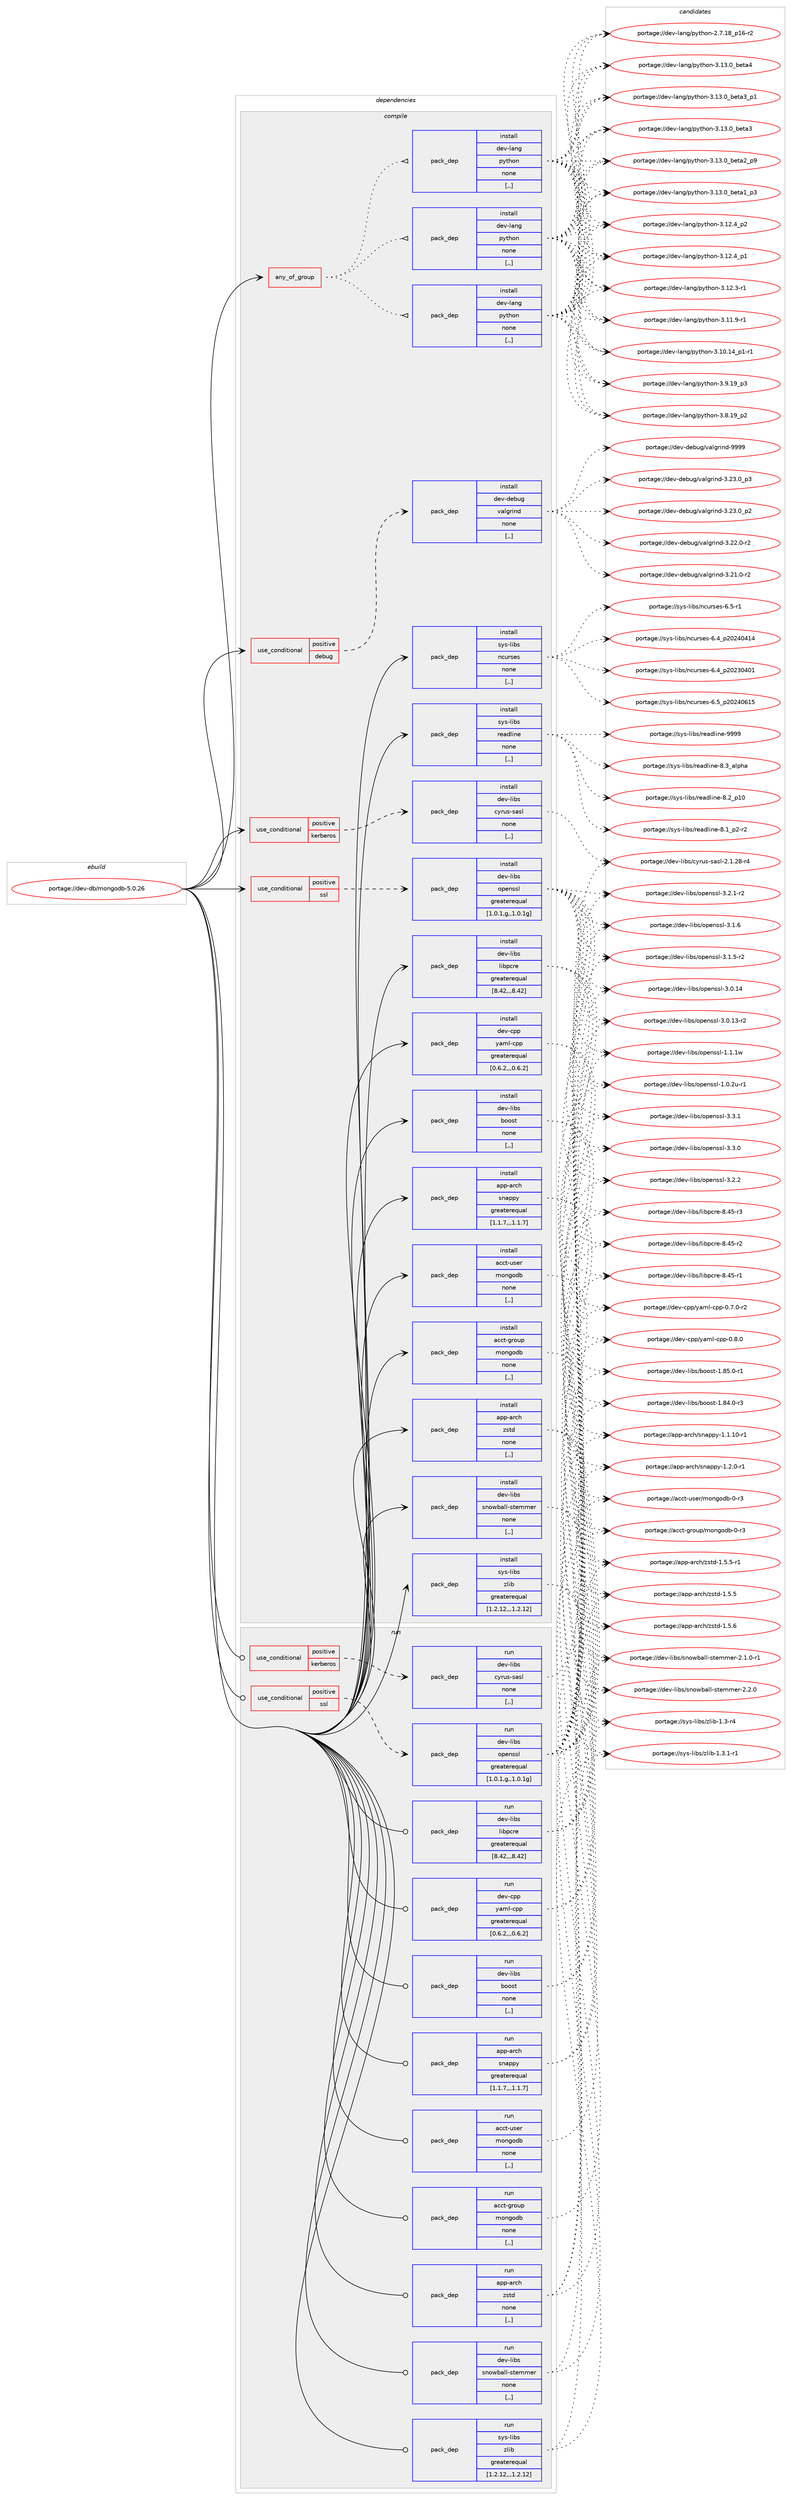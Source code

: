 digraph prolog {

# *************
# Graph options
# *************

newrank=true;
concentrate=true;
compound=true;
graph [rankdir=LR,fontname=Helvetica,fontsize=10,ranksep=1.5];#, ranksep=2.5, nodesep=0.2];
edge  [arrowhead=vee];
node  [fontname=Helvetica,fontsize=10];

# **********
# The ebuild
# **********

subgraph cluster_leftcol {
color=gray;
label=<<i>ebuild</i>>;
id [label="portage://dev-db/mongodb-5.0.26", color=red, width=4, href="../dev-db/mongodb-5.0.26.svg"];
}

# ****************
# The dependencies
# ****************

subgraph cluster_midcol {
color=gray;
label=<<i>dependencies</i>>;
subgraph cluster_compile {
fillcolor="#eeeeee";
style=filled;
label=<<i>compile</i>>;
subgraph any870 {
dependency68131 [label=<<TABLE BORDER="0" CELLBORDER="1" CELLSPACING="0" CELLPADDING="4"><TR><TD CELLPADDING="10">any_of_group</TD></TR></TABLE>>, shape=none, color=red];subgraph pack49315 {
dependency68132 [label=<<TABLE BORDER="0" CELLBORDER="1" CELLSPACING="0" CELLPADDING="4" WIDTH="220"><TR><TD ROWSPAN="6" CELLPADDING="30">pack_dep</TD></TR><TR><TD WIDTH="110">install</TD></TR><TR><TD>dev-lang</TD></TR><TR><TD>python</TD></TR><TR><TD>none</TD></TR><TR><TD>[,,]</TD></TR></TABLE>>, shape=none, color=blue];
}
dependency68131:e -> dependency68132:w [weight=20,style="dotted",arrowhead="oinv"];
subgraph pack49316 {
dependency68133 [label=<<TABLE BORDER="0" CELLBORDER="1" CELLSPACING="0" CELLPADDING="4" WIDTH="220"><TR><TD ROWSPAN="6" CELLPADDING="30">pack_dep</TD></TR><TR><TD WIDTH="110">install</TD></TR><TR><TD>dev-lang</TD></TR><TR><TD>python</TD></TR><TR><TD>none</TD></TR><TR><TD>[,,]</TD></TR></TABLE>>, shape=none, color=blue];
}
dependency68131:e -> dependency68133:w [weight=20,style="dotted",arrowhead="oinv"];
subgraph pack49317 {
dependency68134 [label=<<TABLE BORDER="0" CELLBORDER="1" CELLSPACING="0" CELLPADDING="4" WIDTH="220"><TR><TD ROWSPAN="6" CELLPADDING="30">pack_dep</TD></TR><TR><TD WIDTH="110">install</TD></TR><TR><TD>dev-lang</TD></TR><TR><TD>python</TD></TR><TR><TD>none</TD></TR><TR><TD>[,,]</TD></TR></TABLE>>, shape=none, color=blue];
}
dependency68131:e -> dependency68134:w [weight=20,style="dotted",arrowhead="oinv"];
}
id:e -> dependency68131:w [weight=20,style="solid",arrowhead="vee"];
subgraph cond17881 {
dependency68135 [label=<<TABLE BORDER="0" CELLBORDER="1" CELLSPACING="0" CELLPADDING="4"><TR><TD ROWSPAN="3" CELLPADDING="10">use_conditional</TD></TR><TR><TD>positive</TD></TR><TR><TD>debug</TD></TR></TABLE>>, shape=none, color=red];
subgraph pack49318 {
dependency68136 [label=<<TABLE BORDER="0" CELLBORDER="1" CELLSPACING="0" CELLPADDING="4" WIDTH="220"><TR><TD ROWSPAN="6" CELLPADDING="30">pack_dep</TD></TR><TR><TD WIDTH="110">install</TD></TR><TR><TD>dev-debug</TD></TR><TR><TD>valgrind</TD></TR><TR><TD>none</TD></TR><TR><TD>[,,]</TD></TR></TABLE>>, shape=none, color=blue];
}
dependency68135:e -> dependency68136:w [weight=20,style="dashed",arrowhead="vee"];
}
id:e -> dependency68135:w [weight=20,style="solid",arrowhead="vee"];
subgraph cond17882 {
dependency68137 [label=<<TABLE BORDER="0" CELLBORDER="1" CELLSPACING="0" CELLPADDING="4"><TR><TD ROWSPAN="3" CELLPADDING="10">use_conditional</TD></TR><TR><TD>positive</TD></TR><TR><TD>kerberos</TD></TR></TABLE>>, shape=none, color=red];
subgraph pack49319 {
dependency68138 [label=<<TABLE BORDER="0" CELLBORDER="1" CELLSPACING="0" CELLPADDING="4" WIDTH="220"><TR><TD ROWSPAN="6" CELLPADDING="30">pack_dep</TD></TR><TR><TD WIDTH="110">install</TD></TR><TR><TD>dev-libs</TD></TR><TR><TD>cyrus-sasl</TD></TR><TR><TD>none</TD></TR><TR><TD>[,,]</TD></TR></TABLE>>, shape=none, color=blue];
}
dependency68137:e -> dependency68138:w [weight=20,style="dashed",arrowhead="vee"];
}
id:e -> dependency68137:w [weight=20,style="solid",arrowhead="vee"];
subgraph cond17883 {
dependency68139 [label=<<TABLE BORDER="0" CELLBORDER="1" CELLSPACING="0" CELLPADDING="4"><TR><TD ROWSPAN="3" CELLPADDING="10">use_conditional</TD></TR><TR><TD>positive</TD></TR><TR><TD>ssl</TD></TR></TABLE>>, shape=none, color=red];
subgraph pack49320 {
dependency68140 [label=<<TABLE BORDER="0" CELLBORDER="1" CELLSPACING="0" CELLPADDING="4" WIDTH="220"><TR><TD ROWSPAN="6" CELLPADDING="30">pack_dep</TD></TR><TR><TD WIDTH="110">install</TD></TR><TR><TD>dev-libs</TD></TR><TR><TD>openssl</TD></TR><TR><TD>greaterequal</TD></TR><TR><TD>[1.0.1,g,,1.0.1g]</TD></TR></TABLE>>, shape=none, color=blue];
}
dependency68139:e -> dependency68140:w [weight=20,style="dashed",arrowhead="vee"];
}
id:e -> dependency68139:w [weight=20,style="solid",arrowhead="vee"];
subgraph pack49321 {
dependency68141 [label=<<TABLE BORDER="0" CELLBORDER="1" CELLSPACING="0" CELLPADDING="4" WIDTH="220"><TR><TD ROWSPAN="6" CELLPADDING="30">pack_dep</TD></TR><TR><TD WIDTH="110">install</TD></TR><TR><TD>acct-group</TD></TR><TR><TD>mongodb</TD></TR><TR><TD>none</TD></TR><TR><TD>[,,]</TD></TR></TABLE>>, shape=none, color=blue];
}
id:e -> dependency68141:w [weight=20,style="solid",arrowhead="vee"];
subgraph pack49322 {
dependency68142 [label=<<TABLE BORDER="0" CELLBORDER="1" CELLSPACING="0" CELLPADDING="4" WIDTH="220"><TR><TD ROWSPAN="6" CELLPADDING="30">pack_dep</TD></TR><TR><TD WIDTH="110">install</TD></TR><TR><TD>acct-user</TD></TR><TR><TD>mongodb</TD></TR><TR><TD>none</TD></TR><TR><TD>[,,]</TD></TR></TABLE>>, shape=none, color=blue];
}
id:e -> dependency68142:w [weight=20,style="solid",arrowhead="vee"];
subgraph pack49323 {
dependency68143 [label=<<TABLE BORDER="0" CELLBORDER="1" CELLSPACING="0" CELLPADDING="4" WIDTH="220"><TR><TD ROWSPAN="6" CELLPADDING="30">pack_dep</TD></TR><TR><TD WIDTH="110">install</TD></TR><TR><TD>app-arch</TD></TR><TR><TD>snappy</TD></TR><TR><TD>greaterequal</TD></TR><TR><TD>[1.1.7,,,1.1.7]</TD></TR></TABLE>>, shape=none, color=blue];
}
id:e -> dependency68143:w [weight=20,style="solid",arrowhead="vee"];
subgraph pack49324 {
dependency68144 [label=<<TABLE BORDER="0" CELLBORDER="1" CELLSPACING="0" CELLPADDING="4" WIDTH="220"><TR><TD ROWSPAN="6" CELLPADDING="30">pack_dep</TD></TR><TR><TD WIDTH="110">install</TD></TR><TR><TD>app-arch</TD></TR><TR><TD>zstd</TD></TR><TR><TD>none</TD></TR><TR><TD>[,,]</TD></TR></TABLE>>, shape=none, color=blue];
}
id:e -> dependency68144:w [weight=20,style="solid",arrowhead="vee"];
subgraph pack49325 {
dependency68145 [label=<<TABLE BORDER="0" CELLBORDER="1" CELLSPACING="0" CELLPADDING="4" WIDTH="220"><TR><TD ROWSPAN="6" CELLPADDING="30">pack_dep</TD></TR><TR><TD WIDTH="110">install</TD></TR><TR><TD>dev-cpp</TD></TR><TR><TD>yaml-cpp</TD></TR><TR><TD>greaterequal</TD></TR><TR><TD>[0.6.2,,,0.6.2]</TD></TR></TABLE>>, shape=none, color=blue];
}
id:e -> dependency68145:w [weight=20,style="solid",arrowhead="vee"];
subgraph pack49326 {
dependency68146 [label=<<TABLE BORDER="0" CELLBORDER="1" CELLSPACING="0" CELLPADDING="4" WIDTH="220"><TR><TD ROWSPAN="6" CELLPADDING="30">pack_dep</TD></TR><TR><TD WIDTH="110">install</TD></TR><TR><TD>dev-libs</TD></TR><TR><TD>boost</TD></TR><TR><TD>none</TD></TR><TR><TD>[,,]</TD></TR></TABLE>>, shape=none, color=blue];
}
id:e -> dependency68146:w [weight=20,style="solid",arrowhead="vee"];
subgraph pack49327 {
dependency68147 [label=<<TABLE BORDER="0" CELLBORDER="1" CELLSPACING="0" CELLPADDING="4" WIDTH="220"><TR><TD ROWSPAN="6" CELLPADDING="30">pack_dep</TD></TR><TR><TD WIDTH="110">install</TD></TR><TR><TD>dev-libs</TD></TR><TR><TD>libpcre</TD></TR><TR><TD>greaterequal</TD></TR><TR><TD>[8.42,,,8.42]</TD></TR></TABLE>>, shape=none, color=blue];
}
id:e -> dependency68147:w [weight=20,style="solid",arrowhead="vee"];
subgraph pack49328 {
dependency68148 [label=<<TABLE BORDER="0" CELLBORDER="1" CELLSPACING="0" CELLPADDING="4" WIDTH="220"><TR><TD ROWSPAN="6" CELLPADDING="30">pack_dep</TD></TR><TR><TD WIDTH="110">install</TD></TR><TR><TD>dev-libs</TD></TR><TR><TD>snowball-stemmer</TD></TR><TR><TD>none</TD></TR><TR><TD>[,,]</TD></TR></TABLE>>, shape=none, color=blue];
}
id:e -> dependency68148:w [weight=20,style="solid",arrowhead="vee"];
subgraph pack49329 {
dependency68149 [label=<<TABLE BORDER="0" CELLBORDER="1" CELLSPACING="0" CELLPADDING="4" WIDTH="220"><TR><TD ROWSPAN="6" CELLPADDING="30">pack_dep</TD></TR><TR><TD WIDTH="110">install</TD></TR><TR><TD>sys-libs</TD></TR><TR><TD>ncurses</TD></TR><TR><TD>none</TD></TR><TR><TD>[,,]</TD></TR></TABLE>>, shape=none, color=blue];
}
id:e -> dependency68149:w [weight=20,style="solid",arrowhead="vee"];
subgraph pack49330 {
dependency68150 [label=<<TABLE BORDER="0" CELLBORDER="1" CELLSPACING="0" CELLPADDING="4" WIDTH="220"><TR><TD ROWSPAN="6" CELLPADDING="30">pack_dep</TD></TR><TR><TD WIDTH="110">install</TD></TR><TR><TD>sys-libs</TD></TR><TR><TD>readline</TD></TR><TR><TD>none</TD></TR><TR><TD>[,,]</TD></TR></TABLE>>, shape=none, color=blue];
}
id:e -> dependency68150:w [weight=20,style="solid",arrowhead="vee"];
subgraph pack49331 {
dependency68151 [label=<<TABLE BORDER="0" CELLBORDER="1" CELLSPACING="0" CELLPADDING="4" WIDTH="220"><TR><TD ROWSPAN="6" CELLPADDING="30">pack_dep</TD></TR><TR><TD WIDTH="110">install</TD></TR><TR><TD>sys-libs</TD></TR><TR><TD>zlib</TD></TR><TR><TD>greaterequal</TD></TR><TR><TD>[1.2.12,,,1.2.12]</TD></TR></TABLE>>, shape=none, color=blue];
}
id:e -> dependency68151:w [weight=20,style="solid",arrowhead="vee"];
}
subgraph cluster_compileandrun {
fillcolor="#eeeeee";
style=filled;
label=<<i>compile and run</i>>;
}
subgraph cluster_run {
fillcolor="#eeeeee";
style=filled;
label=<<i>run</i>>;
subgraph cond17884 {
dependency68152 [label=<<TABLE BORDER="0" CELLBORDER="1" CELLSPACING="0" CELLPADDING="4"><TR><TD ROWSPAN="3" CELLPADDING="10">use_conditional</TD></TR><TR><TD>positive</TD></TR><TR><TD>kerberos</TD></TR></TABLE>>, shape=none, color=red];
subgraph pack49332 {
dependency68153 [label=<<TABLE BORDER="0" CELLBORDER="1" CELLSPACING="0" CELLPADDING="4" WIDTH="220"><TR><TD ROWSPAN="6" CELLPADDING="30">pack_dep</TD></TR><TR><TD WIDTH="110">run</TD></TR><TR><TD>dev-libs</TD></TR><TR><TD>cyrus-sasl</TD></TR><TR><TD>none</TD></TR><TR><TD>[,,]</TD></TR></TABLE>>, shape=none, color=blue];
}
dependency68152:e -> dependency68153:w [weight=20,style="dashed",arrowhead="vee"];
}
id:e -> dependency68152:w [weight=20,style="solid",arrowhead="odot"];
subgraph cond17885 {
dependency68154 [label=<<TABLE BORDER="0" CELLBORDER="1" CELLSPACING="0" CELLPADDING="4"><TR><TD ROWSPAN="3" CELLPADDING="10">use_conditional</TD></TR><TR><TD>positive</TD></TR><TR><TD>ssl</TD></TR></TABLE>>, shape=none, color=red];
subgraph pack49333 {
dependency68155 [label=<<TABLE BORDER="0" CELLBORDER="1" CELLSPACING="0" CELLPADDING="4" WIDTH="220"><TR><TD ROWSPAN="6" CELLPADDING="30">pack_dep</TD></TR><TR><TD WIDTH="110">run</TD></TR><TR><TD>dev-libs</TD></TR><TR><TD>openssl</TD></TR><TR><TD>greaterequal</TD></TR><TR><TD>[1.0.1,g,,1.0.1g]</TD></TR></TABLE>>, shape=none, color=blue];
}
dependency68154:e -> dependency68155:w [weight=20,style="dashed",arrowhead="vee"];
}
id:e -> dependency68154:w [weight=20,style="solid",arrowhead="odot"];
subgraph pack49334 {
dependency68156 [label=<<TABLE BORDER="0" CELLBORDER="1" CELLSPACING="0" CELLPADDING="4" WIDTH="220"><TR><TD ROWSPAN="6" CELLPADDING="30">pack_dep</TD></TR><TR><TD WIDTH="110">run</TD></TR><TR><TD>acct-group</TD></TR><TR><TD>mongodb</TD></TR><TR><TD>none</TD></TR><TR><TD>[,,]</TD></TR></TABLE>>, shape=none, color=blue];
}
id:e -> dependency68156:w [weight=20,style="solid",arrowhead="odot"];
subgraph pack49335 {
dependency68157 [label=<<TABLE BORDER="0" CELLBORDER="1" CELLSPACING="0" CELLPADDING="4" WIDTH="220"><TR><TD ROWSPAN="6" CELLPADDING="30">pack_dep</TD></TR><TR><TD WIDTH="110">run</TD></TR><TR><TD>acct-user</TD></TR><TR><TD>mongodb</TD></TR><TR><TD>none</TD></TR><TR><TD>[,,]</TD></TR></TABLE>>, shape=none, color=blue];
}
id:e -> dependency68157:w [weight=20,style="solid",arrowhead="odot"];
subgraph pack49336 {
dependency68158 [label=<<TABLE BORDER="0" CELLBORDER="1" CELLSPACING="0" CELLPADDING="4" WIDTH="220"><TR><TD ROWSPAN="6" CELLPADDING="30">pack_dep</TD></TR><TR><TD WIDTH="110">run</TD></TR><TR><TD>app-arch</TD></TR><TR><TD>snappy</TD></TR><TR><TD>greaterequal</TD></TR><TR><TD>[1.1.7,,,1.1.7]</TD></TR></TABLE>>, shape=none, color=blue];
}
id:e -> dependency68158:w [weight=20,style="solid",arrowhead="odot"];
subgraph pack49337 {
dependency68159 [label=<<TABLE BORDER="0" CELLBORDER="1" CELLSPACING="0" CELLPADDING="4" WIDTH="220"><TR><TD ROWSPAN="6" CELLPADDING="30">pack_dep</TD></TR><TR><TD WIDTH="110">run</TD></TR><TR><TD>app-arch</TD></TR><TR><TD>zstd</TD></TR><TR><TD>none</TD></TR><TR><TD>[,,]</TD></TR></TABLE>>, shape=none, color=blue];
}
id:e -> dependency68159:w [weight=20,style="solid",arrowhead="odot"];
subgraph pack49338 {
dependency68160 [label=<<TABLE BORDER="0" CELLBORDER="1" CELLSPACING="0" CELLPADDING="4" WIDTH="220"><TR><TD ROWSPAN="6" CELLPADDING="30">pack_dep</TD></TR><TR><TD WIDTH="110">run</TD></TR><TR><TD>dev-cpp</TD></TR><TR><TD>yaml-cpp</TD></TR><TR><TD>greaterequal</TD></TR><TR><TD>[0.6.2,,,0.6.2]</TD></TR></TABLE>>, shape=none, color=blue];
}
id:e -> dependency68160:w [weight=20,style="solid",arrowhead="odot"];
subgraph pack49339 {
dependency68161 [label=<<TABLE BORDER="0" CELLBORDER="1" CELLSPACING="0" CELLPADDING="4" WIDTH="220"><TR><TD ROWSPAN="6" CELLPADDING="30">pack_dep</TD></TR><TR><TD WIDTH="110">run</TD></TR><TR><TD>dev-libs</TD></TR><TR><TD>boost</TD></TR><TR><TD>none</TD></TR><TR><TD>[,,]</TD></TR></TABLE>>, shape=none, color=blue];
}
id:e -> dependency68161:w [weight=20,style="solid",arrowhead="odot"];
subgraph pack49340 {
dependency68162 [label=<<TABLE BORDER="0" CELLBORDER="1" CELLSPACING="0" CELLPADDING="4" WIDTH="220"><TR><TD ROWSPAN="6" CELLPADDING="30">pack_dep</TD></TR><TR><TD WIDTH="110">run</TD></TR><TR><TD>dev-libs</TD></TR><TR><TD>libpcre</TD></TR><TR><TD>greaterequal</TD></TR><TR><TD>[8.42,,,8.42]</TD></TR></TABLE>>, shape=none, color=blue];
}
id:e -> dependency68162:w [weight=20,style="solid",arrowhead="odot"];
subgraph pack49341 {
dependency68163 [label=<<TABLE BORDER="0" CELLBORDER="1" CELLSPACING="0" CELLPADDING="4" WIDTH="220"><TR><TD ROWSPAN="6" CELLPADDING="30">pack_dep</TD></TR><TR><TD WIDTH="110">run</TD></TR><TR><TD>dev-libs</TD></TR><TR><TD>snowball-stemmer</TD></TR><TR><TD>none</TD></TR><TR><TD>[,,]</TD></TR></TABLE>>, shape=none, color=blue];
}
id:e -> dependency68163:w [weight=20,style="solid",arrowhead="odot"];
subgraph pack49342 {
dependency68164 [label=<<TABLE BORDER="0" CELLBORDER="1" CELLSPACING="0" CELLPADDING="4" WIDTH="220"><TR><TD ROWSPAN="6" CELLPADDING="30">pack_dep</TD></TR><TR><TD WIDTH="110">run</TD></TR><TR><TD>sys-libs</TD></TR><TR><TD>zlib</TD></TR><TR><TD>greaterequal</TD></TR><TR><TD>[1.2.12,,,1.2.12]</TD></TR></TABLE>>, shape=none, color=blue];
}
id:e -> dependency68164:w [weight=20,style="solid",arrowhead="odot"];
}
}

# **************
# The candidates
# **************

subgraph cluster_choices {
rank=same;
color=gray;
label=<<i>candidates</i>>;

subgraph choice49315 {
color=black;
nodesep=1;
choice1001011184510897110103471121211161041111104551464951464895981011169752 [label="portage://dev-lang/python-3.13.0_beta4", color=red, width=4,href="../dev-lang/python-3.13.0_beta4.svg"];
choice10010111845108971101034711212111610411111045514649514648959810111697519511249 [label="portage://dev-lang/python-3.13.0_beta3_p1", color=red, width=4,href="../dev-lang/python-3.13.0_beta3_p1.svg"];
choice1001011184510897110103471121211161041111104551464951464895981011169751 [label="portage://dev-lang/python-3.13.0_beta3", color=red, width=4,href="../dev-lang/python-3.13.0_beta3.svg"];
choice10010111845108971101034711212111610411111045514649514648959810111697509511257 [label="portage://dev-lang/python-3.13.0_beta2_p9", color=red, width=4,href="../dev-lang/python-3.13.0_beta2_p9.svg"];
choice10010111845108971101034711212111610411111045514649514648959810111697499511251 [label="portage://dev-lang/python-3.13.0_beta1_p3", color=red, width=4,href="../dev-lang/python-3.13.0_beta1_p3.svg"];
choice100101118451089711010347112121116104111110455146495046529511250 [label="portage://dev-lang/python-3.12.4_p2", color=red, width=4,href="../dev-lang/python-3.12.4_p2.svg"];
choice100101118451089711010347112121116104111110455146495046529511249 [label="portage://dev-lang/python-3.12.4_p1", color=red, width=4,href="../dev-lang/python-3.12.4_p1.svg"];
choice100101118451089711010347112121116104111110455146495046514511449 [label="portage://dev-lang/python-3.12.3-r1", color=red, width=4,href="../dev-lang/python-3.12.3-r1.svg"];
choice100101118451089711010347112121116104111110455146494946574511449 [label="portage://dev-lang/python-3.11.9-r1", color=red, width=4,href="../dev-lang/python-3.11.9-r1.svg"];
choice100101118451089711010347112121116104111110455146494846495295112494511449 [label="portage://dev-lang/python-3.10.14_p1-r1", color=red, width=4,href="../dev-lang/python-3.10.14_p1-r1.svg"];
choice100101118451089711010347112121116104111110455146574649579511251 [label="portage://dev-lang/python-3.9.19_p3", color=red, width=4,href="../dev-lang/python-3.9.19_p3.svg"];
choice100101118451089711010347112121116104111110455146564649579511250 [label="portage://dev-lang/python-3.8.19_p2", color=red, width=4,href="../dev-lang/python-3.8.19_p2.svg"];
choice100101118451089711010347112121116104111110455046554649569511249544511450 [label="portage://dev-lang/python-2.7.18_p16-r2", color=red, width=4,href="../dev-lang/python-2.7.18_p16-r2.svg"];
dependency68132:e -> choice1001011184510897110103471121211161041111104551464951464895981011169752:w [style=dotted,weight="100"];
dependency68132:e -> choice10010111845108971101034711212111610411111045514649514648959810111697519511249:w [style=dotted,weight="100"];
dependency68132:e -> choice1001011184510897110103471121211161041111104551464951464895981011169751:w [style=dotted,weight="100"];
dependency68132:e -> choice10010111845108971101034711212111610411111045514649514648959810111697509511257:w [style=dotted,weight="100"];
dependency68132:e -> choice10010111845108971101034711212111610411111045514649514648959810111697499511251:w [style=dotted,weight="100"];
dependency68132:e -> choice100101118451089711010347112121116104111110455146495046529511250:w [style=dotted,weight="100"];
dependency68132:e -> choice100101118451089711010347112121116104111110455146495046529511249:w [style=dotted,weight="100"];
dependency68132:e -> choice100101118451089711010347112121116104111110455146495046514511449:w [style=dotted,weight="100"];
dependency68132:e -> choice100101118451089711010347112121116104111110455146494946574511449:w [style=dotted,weight="100"];
dependency68132:e -> choice100101118451089711010347112121116104111110455146494846495295112494511449:w [style=dotted,weight="100"];
dependency68132:e -> choice100101118451089711010347112121116104111110455146574649579511251:w [style=dotted,weight="100"];
dependency68132:e -> choice100101118451089711010347112121116104111110455146564649579511250:w [style=dotted,weight="100"];
dependency68132:e -> choice100101118451089711010347112121116104111110455046554649569511249544511450:w [style=dotted,weight="100"];
}
subgraph choice49316 {
color=black;
nodesep=1;
choice1001011184510897110103471121211161041111104551464951464895981011169752 [label="portage://dev-lang/python-3.13.0_beta4", color=red, width=4,href="../dev-lang/python-3.13.0_beta4.svg"];
choice10010111845108971101034711212111610411111045514649514648959810111697519511249 [label="portage://dev-lang/python-3.13.0_beta3_p1", color=red, width=4,href="../dev-lang/python-3.13.0_beta3_p1.svg"];
choice1001011184510897110103471121211161041111104551464951464895981011169751 [label="portage://dev-lang/python-3.13.0_beta3", color=red, width=4,href="../dev-lang/python-3.13.0_beta3.svg"];
choice10010111845108971101034711212111610411111045514649514648959810111697509511257 [label="portage://dev-lang/python-3.13.0_beta2_p9", color=red, width=4,href="../dev-lang/python-3.13.0_beta2_p9.svg"];
choice10010111845108971101034711212111610411111045514649514648959810111697499511251 [label="portage://dev-lang/python-3.13.0_beta1_p3", color=red, width=4,href="../dev-lang/python-3.13.0_beta1_p3.svg"];
choice100101118451089711010347112121116104111110455146495046529511250 [label="portage://dev-lang/python-3.12.4_p2", color=red, width=4,href="../dev-lang/python-3.12.4_p2.svg"];
choice100101118451089711010347112121116104111110455146495046529511249 [label="portage://dev-lang/python-3.12.4_p1", color=red, width=4,href="../dev-lang/python-3.12.4_p1.svg"];
choice100101118451089711010347112121116104111110455146495046514511449 [label="portage://dev-lang/python-3.12.3-r1", color=red, width=4,href="../dev-lang/python-3.12.3-r1.svg"];
choice100101118451089711010347112121116104111110455146494946574511449 [label="portage://dev-lang/python-3.11.9-r1", color=red, width=4,href="../dev-lang/python-3.11.9-r1.svg"];
choice100101118451089711010347112121116104111110455146494846495295112494511449 [label="portage://dev-lang/python-3.10.14_p1-r1", color=red, width=4,href="../dev-lang/python-3.10.14_p1-r1.svg"];
choice100101118451089711010347112121116104111110455146574649579511251 [label="portage://dev-lang/python-3.9.19_p3", color=red, width=4,href="../dev-lang/python-3.9.19_p3.svg"];
choice100101118451089711010347112121116104111110455146564649579511250 [label="portage://dev-lang/python-3.8.19_p2", color=red, width=4,href="../dev-lang/python-3.8.19_p2.svg"];
choice100101118451089711010347112121116104111110455046554649569511249544511450 [label="portage://dev-lang/python-2.7.18_p16-r2", color=red, width=4,href="../dev-lang/python-2.7.18_p16-r2.svg"];
dependency68133:e -> choice1001011184510897110103471121211161041111104551464951464895981011169752:w [style=dotted,weight="100"];
dependency68133:e -> choice10010111845108971101034711212111610411111045514649514648959810111697519511249:w [style=dotted,weight="100"];
dependency68133:e -> choice1001011184510897110103471121211161041111104551464951464895981011169751:w [style=dotted,weight="100"];
dependency68133:e -> choice10010111845108971101034711212111610411111045514649514648959810111697509511257:w [style=dotted,weight="100"];
dependency68133:e -> choice10010111845108971101034711212111610411111045514649514648959810111697499511251:w [style=dotted,weight="100"];
dependency68133:e -> choice100101118451089711010347112121116104111110455146495046529511250:w [style=dotted,weight="100"];
dependency68133:e -> choice100101118451089711010347112121116104111110455146495046529511249:w [style=dotted,weight="100"];
dependency68133:e -> choice100101118451089711010347112121116104111110455146495046514511449:w [style=dotted,weight="100"];
dependency68133:e -> choice100101118451089711010347112121116104111110455146494946574511449:w [style=dotted,weight="100"];
dependency68133:e -> choice100101118451089711010347112121116104111110455146494846495295112494511449:w [style=dotted,weight="100"];
dependency68133:e -> choice100101118451089711010347112121116104111110455146574649579511251:w [style=dotted,weight="100"];
dependency68133:e -> choice100101118451089711010347112121116104111110455146564649579511250:w [style=dotted,weight="100"];
dependency68133:e -> choice100101118451089711010347112121116104111110455046554649569511249544511450:w [style=dotted,weight="100"];
}
subgraph choice49317 {
color=black;
nodesep=1;
choice1001011184510897110103471121211161041111104551464951464895981011169752 [label="portage://dev-lang/python-3.13.0_beta4", color=red, width=4,href="../dev-lang/python-3.13.0_beta4.svg"];
choice10010111845108971101034711212111610411111045514649514648959810111697519511249 [label="portage://dev-lang/python-3.13.0_beta3_p1", color=red, width=4,href="../dev-lang/python-3.13.0_beta3_p1.svg"];
choice1001011184510897110103471121211161041111104551464951464895981011169751 [label="portage://dev-lang/python-3.13.0_beta3", color=red, width=4,href="../dev-lang/python-3.13.0_beta3.svg"];
choice10010111845108971101034711212111610411111045514649514648959810111697509511257 [label="portage://dev-lang/python-3.13.0_beta2_p9", color=red, width=4,href="../dev-lang/python-3.13.0_beta2_p9.svg"];
choice10010111845108971101034711212111610411111045514649514648959810111697499511251 [label="portage://dev-lang/python-3.13.0_beta1_p3", color=red, width=4,href="../dev-lang/python-3.13.0_beta1_p3.svg"];
choice100101118451089711010347112121116104111110455146495046529511250 [label="portage://dev-lang/python-3.12.4_p2", color=red, width=4,href="../dev-lang/python-3.12.4_p2.svg"];
choice100101118451089711010347112121116104111110455146495046529511249 [label="portage://dev-lang/python-3.12.4_p1", color=red, width=4,href="../dev-lang/python-3.12.4_p1.svg"];
choice100101118451089711010347112121116104111110455146495046514511449 [label="portage://dev-lang/python-3.12.3-r1", color=red, width=4,href="../dev-lang/python-3.12.3-r1.svg"];
choice100101118451089711010347112121116104111110455146494946574511449 [label="portage://dev-lang/python-3.11.9-r1", color=red, width=4,href="../dev-lang/python-3.11.9-r1.svg"];
choice100101118451089711010347112121116104111110455146494846495295112494511449 [label="portage://dev-lang/python-3.10.14_p1-r1", color=red, width=4,href="../dev-lang/python-3.10.14_p1-r1.svg"];
choice100101118451089711010347112121116104111110455146574649579511251 [label="portage://dev-lang/python-3.9.19_p3", color=red, width=4,href="../dev-lang/python-3.9.19_p3.svg"];
choice100101118451089711010347112121116104111110455146564649579511250 [label="portage://dev-lang/python-3.8.19_p2", color=red, width=4,href="../dev-lang/python-3.8.19_p2.svg"];
choice100101118451089711010347112121116104111110455046554649569511249544511450 [label="portage://dev-lang/python-2.7.18_p16-r2", color=red, width=4,href="../dev-lang/python-2.7.18_p16-r2.svg"];
dependency68134:e -> choice1001011184510897110103471121211161041111104551464951464895981011169752:w [style=dotted,weight="100"];
dependency68134:e -> choice10010111845108971101034711212111610411111045514649514648959810111697519511249:w [style=dotted,weight="100"];
dependency68134:e -> choice1001011184510897110103471121211161041111104551464951464895981011169751:w [style=dotted,weight="100"];
dependency68134:e -> choice10010111845108971101034711212111610411111045514649514648959810111697509511257:w [style=dotted,weight="100"];
dependency68134:e -> choice10010111845108971101034711212111610411111045514649514648959810111697499511251:w [style=dotted,weight="100"];
dependency68134:e -> choice100101118451089711010347112121116104111110455146495046529511250:w [style=dotted,weight="100"];
dependency68134:e -> choice100101118451089711010347112121116104111110455146495046529511249:w [style=dotted,weight="100"];
dependency68134:e -> choice100101118451089711010347112121116104111110455146495046514511449:w [style=dotted,weight="100"];
dependency68134:e -> choice100101118451089711010347112121116104111110455146494946574511449:w [style=dotted,weight="100"];
dependency68134:e -> choice100101118451089711010347112121116104111110455146494846495295112494511449:w [style=dotted,weight="100"];
dependency68134:e -> choice100101118451089711010347112121116104111110455146574649579511251:w [style=dotted,weight="100"];
dependency68134:e -> choice100101118451089711010347112121116104111110455146564649579511250:w [style=dotted,weight="100"];
dependency68134:e -> choice100101118451089711010347112121116104111110455046554649569511249544511450:w [style=dotted,weight="100"];
}
subgraph choice49318 {
color=black;
nodesep=1;
choice100101118451001019811710347118971081031141051101004557575757 [label="portage://dev-debug/valgrind-9999", color=red, width=4,href="../dev-debug/valgrind-9999.svg"];
choice10010111845100101981171034711897108103114105110100455146505146489511251 [label="portage://dev-debug/valgrind-3.23.0_p3", color=red, width=4,href="../dev-debug/valgrind-3.23.0_p3.svg"];
choice10010111845100101981171034711897108103114105110100455146505146489511250 [label="portage://dev-debug/valgrind-3.23.0_p2", color=red, width=4,href="../dev-debug/valgrind-3.23.0_p2.svg"];
choice10010111845100101981171034711897108103114105110100455146505046484511450 [label="portage://dev-debug/valgrind-3.22.0-r2", color=red, width=4,href="../dev-debug/valgrind-3.22.0-r2.svg"];
choice10010111845100101981171034711897108103114105110100455146504946484511450 [label="portage://dev-debug/valgrind-3.21.0-r2", color=red, width=4,href="../dev-debug/valgrind-3.21.0-r2.svg"];
dependency68136:e -> choice100101118451001019811710347118971081031141051101004557575757:w [style=dotted,weight="100"];
dependency68136:e -> choice10010111845100101981171034711897108103114105110100455146505146489511251:w [style=dotted,weight="100"];
dependency68136:e -> choice10010111845100101981171034711897108103114105110100455146505146489511250:w [style=dotted,weight="100"];
dependency68136:e -> choice10010111845100101981171034711897108103114105110100455146505046484511450:w [style=dotted,weight="100"];
dependency68136:e -> choice10010111845100101981171034711897108103114105110100455146504946484511450:w [style=dotted,weight="100"];
}
subgraph choice49319 {
color=black;
nodesep=1;
choice100101118451081059811547991211141171154511597115108455046494650564511452 [label="portage://dev-libs/cyrus-sasl-2.1.28-r4", color=red, width=4,href="../dev-libs/cyrus-sasl-2.1.28-r4.svg"];
dependency68138:e -> choice100101118451081059811547991211141171154511597115108455046494650564511452:w [style=dotted,weight="100"];
}
subgraph choice49320 {
color=black;
nodesep=1;
choice100101118451081059811547111112101110115115108455146514649 [label="portage://dev-libs/openssl-3.3.1", color=red, width=4,href="../dev-libs/openssl-3.3.1.svg"];
choice100101118451081059811547111112101110115115108455146514648 [label="portage://dev-libs/openssl-3.3.0", color=red, width=4,href="../dev-libs/openssl-3.3.0.svg"];
choice100101118451081059811547111112101110115115108455146504650 [label="portage://dev-libs/openssl-3.2.2", color=red, width=4,href="../dev-libs/openssl-3.2.2.svg"];
choice1001011184510810598115471111121011101151151084551465046494511450 [label="portage://dev-libs/openssl-3.2.1-r2", color=red, width=4,href="../dev-libs/openssl-3.2.1-r2.svg"];
choice100101118451081059811547111112101110115115108455146494654 [label="portage://dev-libs/openssl-3.1.6", color=red, width=4,href="../dev-libs/openssl-3.1.6.svg"];
choice1001011184510810598115471111121011101151151084551464946534511450 [label="portage://dev-libs/openssl-3.1.5-r2", color=red, width=4,href="../dev-libs/openssl-3.1.5-r2.svg"];
choice10010111845108105981154711111210111011511510845514648464952 [label="portage://dev-libs/openssl-3.0.14", color=red, width=4,href="../dev-libs/openssl-3.0.14.svg"];
choice100101118451081059811547111112101110115115108455146484649514511450 [label="portage://dev-libs/openssl-3.0.13-r2", color=red, width=4,href="../dev-libs/openssl-3.0.13-r2.svg"];
choice100101118451081059811547111112101110115115108454946494649119 [label="portage://dev-libs/openssl-1.1.1w", color=red, width=4,href="../dev-libs/openssl-1.1.1w.svg"];
choice1001011184510810598115471111121011101151151084549464846501174511449 [label="portage://dev-libs/openssl-1.0.2u-r1", color=red, width=4,href="../dev-libs/openssl-1.0.2u-r1.svg"];
dependency68140:e -> choice100101118451081059811547111112101110115115108455146514649:w [style=dotted,weight="100"];
dependency68140:e -> choice100101118451081059811547111112101110115115108455146514648:w [style=dotted,weight="100"];
dependency68140:e -> choice100101118451081059811547111112101110115115108455146504650:w [style=dotted,weight="100"];
dependency68140:e -> choice1001011184510810598115471111121011101151151084551465046494511450:w [style=dotted,weight="100"];
dependency68140:e -> choice100101118451081059811547111112101110115115108455146494654:w [style=dotted,weight="100"];
dependency68140:e -> choice1001011184510810598115471111121011101151151084551464946534511450:w [style=dotted,weight="100"];
dependency68140:e -> choice10010111845108105981154711111210111011511510845514648464952:w [style=dotted,weight="100"];
dependency68140:e -> choice100101118451081059811547111112101110115115108455146484649514511450:w [style=dotted,weight="100"];
dependency68140:e -> choice100101118451081059811547111112101110115115108454946494649119:w [style=dotted,weight="100"];
dependency68140:e -> choice1001011184510810598115471111121011101151151084549464846501174511449:w [style=dotted,weight="100"];
}
subgraph choice49321 {
color=black;
nodesep=1;
choice97999911645103114111117112471091111101031111009845484511451 [label="portage://acct-group/mongodb-0-r3", color=red, width=4,href="../acct-group/mongodb-0-r3.svg"];
dependency68141:e -> choice97999911645103114111117112471091111101031111009845484511451:w [style=dotted,weight="100"];
}
subgraph choice49322 {
color=black;
nodesep=1;
choice97999911645117115101114471091111101031111009845484511451 [label="portage://acct-user/mongodb-0-r3", color=red, width=4,href="../acct-user/mongodb-0-r3.svg"];
dependency68142:e -> choice97999911645117115101114471091111101031111009845484511451:w [style=dotted,weight="100"];
}
subgraph choice49323 {
color=black;
nodesep=1;
choice9711211245971149910447115110971121121214549465046484511449 [label="portage://app-arch/snappy-1.2.0-r1", color=red, width=4,href="../app-arch/snappy-1.2.0-r1.svg"];
choice971121124597114991044711511097112112121454946494649484511449 [label="portage://app-arch/snappy-1.1.10-r1", color=red, width=4,href="../app-arch/snappy-1.1.10-r1.svg"];
dependency68143:e -> choice9711211245971149910447115110971121121214549465046484511449:w [style=dotted,weight="100"];
dependency68143:e -> choice971121124597114991044711511097112112121454946494649484511449:w [style=dotted,weight="100"];
}
subgraph choice49324 {
color=black;
nodesep=1;
choice9711211245971149910447122115116100454946534654 [label="portage://app-arch/zstd-1.5.6", color=red, width=4,href="../app-arch/zstd-1.5.6.svg"];
choice97112112459711499104471221151161004549465346534511449 [label="portage://app-arch/zstd-1.5.5-r1", color=red, width=4,href="../app-arch/zstd-1.5.5-r1.svg"];
choice9711211245971149910447122115116100454946534653 [label="portage://app-arch/zstd-1.5.5", color=red, width=4,href="../app-arch/zstd-1.5.5.svg"];
dependency68144:e -> choice9711211245971149910447122115116100454946534654:w [style=dotted,weight="100"];
dependency68144:e -> choice97112112459711499104471221151161004549465346534511449:w [style=dotted,weight="100"];
dependency68144:e -> choice9711211245971149910447122115116100454946534653:w [style=dotted,weight="100"];
}
subgraph choice49325 {
color=black;
nodesep=1;
choice100101118459911211247121971091084599112112454846564648 [label="portage://dev-cpp/yaml-cpp-0.8.0", color=red, width=4,href="../dev-cpp/yaml-cpp-0.8.0.svg"];
choice1001011184599112112471219710910845991121124548465546484511450 [label="portage://dev-cpp/yaml-cpp-0.7.0-r2", color=red, width=4,href="../dev-cpp/yaml-cpp-0.7.0-r2.svg"];
dependency68145:e -> choice100101118459911211247121971091084599112112454846564648:w [style=dotted,weight="100"];
dependency68145:e -> choice1001011184599112112471219710910845991121124548465546484511450:w [style=dotted,weight="100"];
}
subgraph choice49326 {
color=black;
nodesep=1;
choice10010111845108105981154798111111115116454946565346484511449 [label="portage://dev-libs/boost-1.85.0-r1", color=red, width=4,href="../dev-libs/boost-1.85.0-r1.svg"];
choice10010111845108105981154798111111115116454946565246484511451 [label="portage://dev-libs/boost-1.84.0-r3", color=red, width=4,href="../dev-libs/boost-1.84.0-r3.svg"];
dependency68146:e -> choice10010111845108105981154798111111115116454946565346484511449:w [style=dotted,weight="100"];
dependency68146:e -> choice10010111845108105981154798111111115116454946565246484511451:w [style=dotted,weight="100"];
}
subgraph choice49327 {
color=black;
nodesep=1;
choice100101118451081059811547108105981129911410145564652534511451 [label="portage://dev-libs/libpcre-8.45-r3", color=red, width=4,href="../dev-libs/libpcre-8.45-r3.svg"];
choice100101118451081059811547108105981129911410145564652534511450 [label="portage://dev-libs/libpcre-8.45-r2", color=red, width=4,href="../dev-libs/libpcre-8.45-r2.svg"];
choice100101118451081059811547108105981129911410145564652534511449 [label="portage://dev-libs/libpcre-8.45-r1", color=red, width=4,href="../dev-libs/libpcre-8.45-r1.svg"];
dependency68147:e -> choice100101118451081059811547108105981129911410145564652534511451:w [style=dotted,weight="100"];
dependency68147:e -> choice100101118451081059811547108105981129911410145564652534511450:w [style=dotted,weight="100"];
dependency68147:e -> choice100101118451081059811547108105981129911410145564652534511449:w [style=dotted,weight="100"];
}
subgraph choice49328 {
color=black;
nodesep=1;
choice100101118451081059811547115110111119989710810845115116101109109101114455046504648 [label="portage://dev-libs/snowball-stemmer-2.2.0", color=red, width=4,href="../dev-libs/snowball-stemmer-2.2.0.svg"];
choice1001011184510810598115471151101111199897108108451151161011091091011144550464946484511449 [label="portage://dev-libs/snowball-stemmer-2.1.0-r1", color=red, width=4,href="../dev-libs/snowball-stemmer-2.1.0-r1.svg"];
dependency68148:e -> choice100101118451081059811547115110111119989710810845115116101109109101114455046504648:w [style=dotted,weight="100"];
dependency68148:e -> choice1001011184510810598115471151101111199897108108451151161011091091011144550464946484511449:w [style=dotted,weight="100"];
}
subgraph choice49329 {
color=black;
nodesep=1;
choice1151211154510810598115471109911711411510111545544653951125048505248544953 [label="portage://sys-libs/ncurses-6.5_p20240615", color=red, width=4,href="../sys-libs/ncurses-6.5_p20240615.svg"];
choice11512111545108105981154711099117114115101115455446534511449 [label="portage://sys-libs/ncurses-6.5-r1", color=red, width=4,href="../sys-libs/ncurses-6.5-r1.svg"];
choice1151211154510810598115471109911711411510111545544652951125048505248524952 [label="portage://sys-libs/ncurses-6.4_p20240414", color=red, width=4,href="../sys-libs/ncurses-6.4_p20240414.svg"];
choice1151211154510810598115471109911711411510111545544652951125048505148524849 [label="portage://sys-libs/ncurses-6.4_p20230401", color=red, width=4,href="../sys-libs/ncurses-6.4_p20230401.svg"];
dependency68149:e -> choice1151211154510810598115471109911711411510111545544653951125048505248544953:w [style=dotted,weight="100"];
dependency68149:e -> choice11512111545108105981154711099117114115101115455446534511449:w [style=dotted,weight="100"];
dependency68149:e -> choice1151211154510810598115471109911711411510111545544652951125048505248524952:w [style=dotted,weight="100"];
dependency68149:e -> choice1151211154510810598115471109911711411510111545544652951125048505148524849:w [style=dotted,weight="100"];
}
subgraph choice49330 {
color=black;
nodesep=1;
choice115121115451081059811547114101971001081051101014557575757 [label="portage://sys-libs/readline-9999", color=red, width=4,href="../sys-libs/readline-9999.svg"];
choice1151211154510810598115471141019710010810511010145564651959710811210497 [label="portage://sys-libs/readline-8.3_alpha", color=red, width=4,href="../sys-libs/readline-8.3_alpha.svg"];
choice1151211154510810598115471141019710010810511010145564650951124948 [label="portage://sys-libs/readline-8.2_p10", color=red, width=4,href="../sys-libs/readline-8.2_p10.svg"];
choice115121115451081059811547114101971001081051101014556464995112504511450 [label="portage://sys-libs/readline-8.1_p2-r2", color=red, width=4,href="../sys-libs/readline-8.1_p2-r2.svg"];
dependency68150:e -> choice115121115451081059811547114101971001081051101014557575757:w [style=dotted,weight="100"];
dependency68150:e -> choice1151211154510810598115471141019710010810511010145564651959710811210497:w [style=dotted,weight="100"];
dependency68150:e -> choice1151211154510810598115471141019710010810511010145564650951124948:w [style=dotted,weight="100"];
dependency68150:e -> choice115121115451081059811547114101971001081051101014556464995112504511450:w [style=dotted,weight="100"];
}
subgraph choice49331 {
color=black;
nodesep=1;
choice115121115451081059811547122108105984549465146494511449 [label="portage://sys-libs/zlib-1.3.1-r1", color=red, width=4,href="../sys-libs/zlib-1.3.1-r1.svg"];
choice11512111545108105981154712210810598454946514511452 [label="portage://sys-libs/zlib-1.3-r4", color=red, width=4,href="../sys-libs/zlib-1.3-r4.svg"];
dependency68151:e -> choice115121115451081059811547122108105984549465146494511449:w [style=dotted,weight="100"];
dependency68151:e -> choice11512111545108105981154712210810598454946514511452:w [style=dotted,weight="100"];
}
subgraph choice49332 {
color=black;
nodesep=1;
choice100101118451081059811547991211141171154511597115108455046494650564511452 [label="portage://dev-libs/cyrus-sasl-2.1.28-r4", color=red, width=4,href="../dev-libs/cyrus-sasl-2.1.28-r4.svg"];
dependency68153:e -> choice100101118451081059811547991211141171154511597115108455046494650564511452:w [style=dotted,weight="100"];
}
subgraph choice49333 {
color=black;
nodesep=1;
choice100101118451081059811547111112101110115115108455146514649 [label="portage://dev-libs/openssl-3.3.1", color=red, width=4,href="../dev-libs/openssl-3.3.1.svg"];
choice100101118451081059811547111112101110115115108455146514648 [label="portage://dev-libs/openssl-3.3.0", color=red, width=4,href="../dev-libs/openssl-3.3.0.svg"];
choice100101118451081059811547111112101110115115108455146504650 [label="portage://dev-libs/openssl-3.2.2", color=red, width=4,href="../dev-libs/openssl-3.2.2.svg"];
choice1001011184510810598115471111121011101151151084551465046494511450 [label="portage://dev-libs/openssl-3.2.1-r2", color=red, width=4,href="../dev-libs/openssl-3.2.1-r2.svg"];
choice100101118451081059811547111112101110115115108455146494654 [label="portage://dev-libs/openssl-3.1.6", color=red, width=4,href="../dev-libs/openssl-3.1.6.svg"];
choice1001011184510810598115471111121011101151151084551464946534511450 [label="portage://dev-libs/openssl-3.1.5-r2", color=red, width=4,href="../dev-libs/openssl-3.1.5-r2.svg"];
choice10010111845108105981154711111210111011511510845514648464952 [label="portage://dev-libs/openssl-3.0.14", color=red, width=4,href="../dev-libs/openssl-3.0.14.svg"];
choice100101118451081059811547111112101110115115108455146484649514511450 [label="portage://dev-libs/openssl-3.0.13-r2", color=red, width=4,href="../dev-libs/openssl-3.0.13-r2.svg"];
choice100101118451081059811547111112101110115115108454946494649119 [label="portage://dev-libs/openssl-1.1.1w", color=red, width=4,href="../dev-libs/openssl-1.1.1w.svg"];
choice1001011184510810598115471111121011101151151084549464846501174511449 [label="portage://dev-libs/openssl-1.0.2u-r1", color=red, width=4,href="../dev-libs/openssl-1.0.2u-r1.svg"];
dependency68155:e -> choice100101118451081059811547111112101110115115108455146514649:w [style=dotted,weight="100"];
dependency68155:e -> choice100101118451081059811547111112101110115115108455146514648:w [style=dotted,weight="100"];
dependency68155:e -> choice100101118451081059811547111112101110115115108455146504650:w [style=dotted,weight="100"];
dependency68155:e -> choice1001011184510810598115471111121011101151151084551465046494511450:w [style=dotted,weight="100"];
dependency68155:e -> choice100101118451081059811547111112101110115115108455146494654:w [style=dotted,weight="100"];
dependency68155:e -> choice1001011184510810598115471111121011101151151084551464946534511450:w [style=dotted,weight="100"];
dependency68155:e -> choice10010111845108105981154711111210111011511510845514648464952:w [style=dotted,weight="100"];
dependency68155:e -> choice100101118451081059811547111112101110115115108455146484649514511450:w [style=dotted,weight="100"];
dependency68155:e -> choice100101118451081059811547111112101110115115108454946494649119:w [style=dotted,weight="100"];
dependency68155:e -> choice1001011184510810598115471111121011101151151084549464846501174511449:w [style=dotted,weight="100"];
}
subgraph choice49334 {
color=black;
nodesep=1;
choice97999911645103114111117112471091111101031111009845484511451 [label="portage://acct-group/mongodb-0-r3", color=red, width=4,href="../acct-group/mongodb-0-r3.svg"];
dependency68156:e -> choice97999911645103114111117112471091111101031111009845484511451:w [style=dotted,weight="100"];
}
subgraph choice49335 {
color=black;
nodesep=1;
choice97999911645117115101114471091111101031111009845484511451 [label="portage://acct-user/mongodb-0-r3", color=red, width=4,href="../acct-user/mongodb-0-r3.svg"];
dependency68157:e -> choice97999911645117115101114471091111101031111009845484511451:w [style=dotted,weight="100"];
}
subgraph choice49336 {
color=black;
nodesep=1;
choice9711211245971149910447115110971121121214549465046484511449 [label="portage://app-arch/snappy-1.2.0-r1", color=red, width=4,href="../app-arch/snappy-1.2.0-r1.svg"];
choice971121124597114991044711511097112112121454946494649484511449 [label="portage://app-arch/snappy-1.1.10-r1", color=red, width=4,href="../app-arch/snappy-1.1.10-r1.svg"];
dependency68158:e -> choice9711211245971149910447115110971121121214549465046484511449:w [style=dotted,weight="100"];
dependency68158:e -> choice971121124597114991044711511097112112121454946494649484511449:w [style=dotted,weight="100"];
}
subgraph choice49337 {
color=black;
nodesep=1;
choice9711211245971149910447122115116100454946534654 [label="portage://app-arch/zstd-1.5.6", color=red, width=4,href="../app-arch/zstd-1.5.6.svg"];
choice97112112459711499104471221151161004549465346534511449 [label="portage://app-arch/zstd-1.5.5-r1", color=red, width=4,href="../app-arch/zstd-1.5.5-r1.svg"];
choice9711211245971149910447122115116100454946534653 [label="portage://app-arch/zstd-1.5.5", color=red, width=4,href="../app-arch/zstd-1.5.5.svg"];
dependency68159:e -> choice9711211245971149910447122115116100454946534654:w [style=dotted,weight="100"];
dependency68159:e -> choice97112112459711499104471221151161004549465346534511449:w [style=dotted,weight="100"];
dependency68159:e -> choice9711211245971149910447122115116100454946534653:w [style=dotted,weight="100"];
}
subgraph choice49338 {
color=black;
nodesep=1;
choice100101118459911211247121971091084599112112454846564648 [label="portage://dev-cpp/yaml-cpp-0.8.0", color=red, width=4,href="../dev-cpp/yaml-cpp-0.8.0.svg"];
choice1001011184599112112471219710910845991121124548465546484511450 [label="portage://dev-cpp/yaml-cpp-0.7.0-r2", color=red, width=4,href="../dev-cpp/yaml-cpp-0.7.0-r2.svg"];
dependency68160:e -> choice100101118459911211247121971091084599112112454846564648:w [style=dotted,weight="100"];
dependency68160:e -> choice1001011184599112112471219710910845991121124548465546484511450:w [style=dotted,weight="100"];
}
subgraph choice49339 {
color=black;
nodesep=1;
choice10010111845108105981154798111111115116454946565346484511449 [label="portage://dev-libs/boost-1.85.0-r1", color=red, width=4,href="../dev-libs/boost-1.85.0-r1.svg"];
choice10010111845108105981154798111111115116454946565246484511451 [label="portage://dev-libs/boost-1.84.0-r3", color=red, width=4,href="../dev-libs/boost-1.84.0-r3.svg"];
dependency68161:e -> choice10010111845108105981154798111111115116454946565346484511449:w [style=dotted,weight="100"];
dependency68161:e -> choice10010111845108105981154798111111115116454946565246484511451:w [style=dotted,weight="100"];
}
subgraph choice49340 {
color=black;
nodesep=1;
choice100101118451081059811547108105981129911410145564652534511451 [label="portage://dev-libs/libpcre-8.45-r3", color=red, width=4,href="../dev-libs/libpcre-8.45-r3.svg"];
choice100101118451081059811547108105981129911410145564652534511450 [label="portage://dev-libs/libpcre-8.45-r2", color=red, width=4,href="../dev-libs/libpcre-8.45-r2.svg"];
choice100101118451081059811547108105981129911410145564652534511449 [label="portage://dev-libs/libpcre-8.45-r1", color=red, width=4,href="../dev-libs/libpcre-8.45-r1.svg"];
dependency68162:e -> choice100101118451081059811547108105981129911410145564652534511451:w [style=dotted,weight="100"];
dependency68162:e -> choice100101118451081059811547108105981129911410145564652534511450:w [style=dotted,weight="100"];
dependency68162:e -> choice100101118451081059811547108105981129911410145564652534511449:w [style=dotted,weight="100"];
}
subgraph choice49341 {
color=black;
nodesep=1;
choice100101118451081059811547115110111119989710810845115116101109109101114455046504648 [label="portage://dev-libs/snowball-stemmer-2.2.0", color=red, width=4,href="../dev-libs/snowball-stemmer-2.2.0.svg"];
choice1001011184510810598115471151101111199897108108451151161011091091011144550464946484511449 [label="portage://dev-libs/snowball-stemmer-2.1.0-r1", color=red, width=4,href="../dev-libs/snowball-stemmer-2.1.0-r1.svg"];
dependency68163:e -> choice100101118451081059811547115110111119989710810845115116101109109101114455046504648:w [style=dotted,weight="100"];
dependency68163:e -> choice1001011184510810598115471151101111199897108108451151161011091091011144550464946484511449:w [style=dotted,weight="100"];
}
subgraph choice49342 {
color=black;
nodesep=1;
choice115121115451081059811547122108105984549465146494511449 [label="portage://sys-libs/zlib-1.3.1-r1", color=red, width=4,href="../sys-libs/zlib-1.3.1-r1.svg"];
choice11512111545108105981154712210810598454946514511452 [label="portage://sys-libs/zlib-1.3-r4", color=red, width=4,href="../sys-libs/zlib-1.3-r4.svg"];
dependency68164:e -> choice115121115451081059811547122108105984549465146494511449:w [style=dotted,weight="100"];
dependency68164:e -> choice11512111545108105981154712210810598454946514511452:w [style=dotted,weight="100"];
}
}

}
